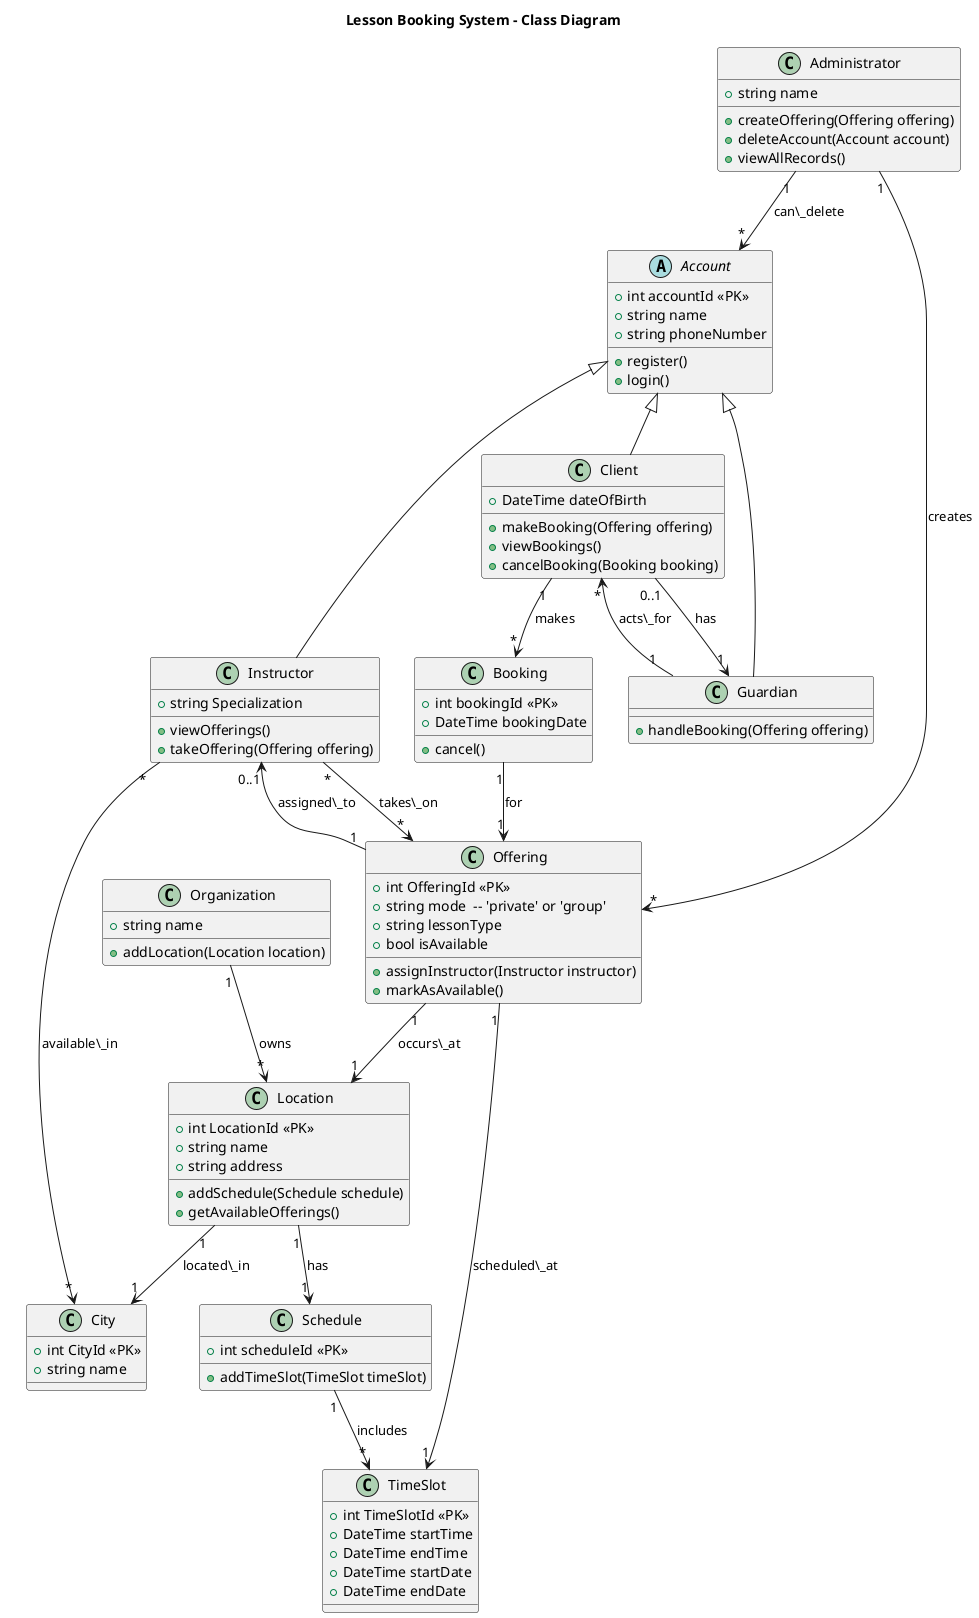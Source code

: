 @startuml ClassDiagram

title Lesson Booking System - Class Diagram

class Organization {
  + string name
  + addLocation(Location location)
}

class City {
  + int CityId <<PK>>
  + string name
}

class Location {
  + int LocationId <<PK>>
  + string name
  + string address
  + addSchedule(Schedule schedule)
  + getAvailableOfferings()
}

class Schedule {
  + int scheduleId <<PK>>
  + addTimeSlot(TimeSlot timeSlot)
}

class TimeSlot {
  + int TimeSlotId <<PK>>
  + DateTime startTime
  + DateTime endTime
  + DateTime startDate
  + DateTime endDate
}

abstract class Account {
  + int accountId <<PK>>
  + string name
  + string phoneNumber
  + register()
  + login()
}

class Instructor {
  + string Specialization
  + viewOfferings()
  + takeOffering(Offering offering)
}

class Offering {
  + int OfferingId <<PK>>
  + string mode  -- 'private' or 'group'
  + string lessonType
  + bool isAvailable
  + assignInstructor(Instructor instructor)
  + markAsAvailable()
}

class Client {
  + DateTime dateOfBirth
  + makeBooking(Offering offering)
  + viewBookings()
  + cancelBooking(Booking booking)
}

class Guardian {
  + handleBooking(Offering offering)
}

class Administrator {
  + string name
  + createOffering(Offering offering)
  + deleteAccount(Account account)
  + viewAllRecords()
}


class Booking {
  + int bookingId <<PK>>
  + DateTime bookingDate
  + cancel()
}

Account <|-- Instructor
Account <|-- Client
Account <|-- Guardian

Organization "1" --> "*" Location : owns

Location "1" --> "1" Schedule : has

Schedule "1" --> "*" TimeSlot : includes

Location "1" --> "1" City : located\_in

Instructor "*" --> "*" City : available\_in

Instructor "*" --> "*" Offering : takes\_on

Offering "1" --> "0..1" Instructor : assigned\_to

Offering "1" --> "1" Location : occurs\_at

Offering "1" --> "1" TimeSlot : scheduled\_at

Client "1" --> "*" Booking : makes

Booking "1" --> "1" Offering : for

Client "0..1" --> "1" Guardian : has

Guardian "1" --> "*" Client : acts\_for

Administrator "1" --> "*" Offering : creates

Administrator "1" --> "*" Account : can\_delete

@enduml